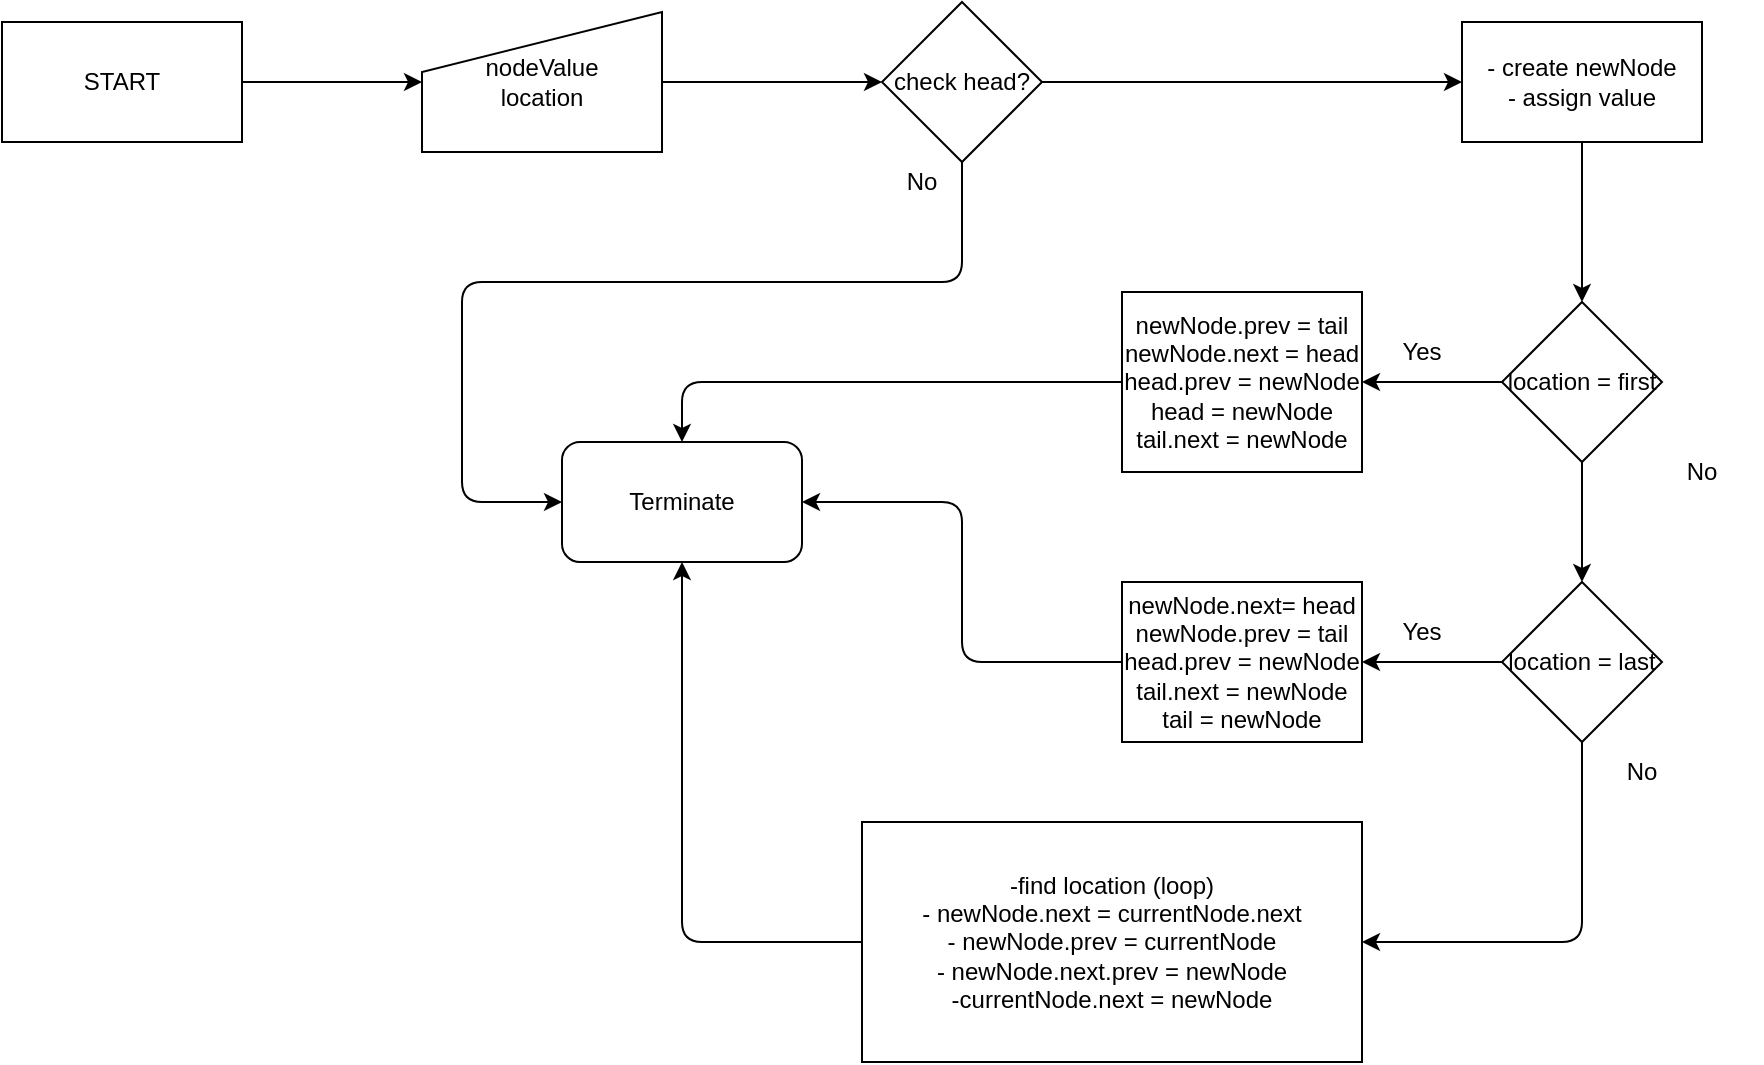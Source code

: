 <mxfile>
    <diagram id="1pSWLwf-9MoXaqPDwtBu" name="Page-1">
        <mxGraphModel dx="961" dy="347" grid="1" gridSize="10" guides="1" tooltips="1" connect="1" arrows="1" fold="1" page="1" pageScale="1" pageWidth="850" pageHeight="1100" math="0" shadow="0">
            <root>
                <mxCell id="0"/>
                <mxCell id="1" parent="0"/>
                <mxCell id="6" value="" style="edgeStyle=none;html=1;" edge="1" parent="1" source="2" target="3">
                    <mxGeometry relative="1" as="geometry"/>
                </mxCell>
                <mxCell id="2" value="START" style="rounded=0;whiteSpace=wrap;html=1;" vertex="1" parent="1">
                    <mxGeometry x="80" y="100" width="120" height="60" as="geometry"/>
                </mxCell>
                <mxCell id="7" value="" style="edgeStyle=none;html=1;" edge="1" parent="1" source="3" target="4">
                    <mxGeometry relative="1" as="geometry"/>
                </mxCell>
                <mxCell id="3" value="nodeValue&lt;br&gt;location" style="shape=manualInput;whiteSpace=wrap;html=1;" vertex="1" parent="1">
                    <mxGeometry x="290" y="95" width="120" height="70" as="geometry"/>
                </mxCell>
                <mxCell id="11" value="" style="edgeStyle=none;html=1;" edge="1" parent="1" source="4" target="10">
                    <mxGeometry relative="1" as="geometry"/>
                </mxCell>
                <mxCell id="4" value="check head?" style="rhombus;whiteSpace=wrap;html=1;" vertex="1" parent="1">
                    <mxGeometry x="520" y="90" width="80" height="80" as="geometry"/>
                </mxCell>
                <mxCell id="5" value="Terminate&lt;br&gt;" style="rounded=1;whiteSpace=wrap;html=1;" vertex="1" parent="1">
                    <mxGeometry x="360" y="310" width="120" height="60" as="geometry"/>
                </mxCell>
                <mxCell id="8" value="" style="endArrow=classic;html=1;entryX=0;entryY=0.5;entryDx=0;entryDy=0;exitX=0.5;exitY=1;exitDx=0;exitDy=0;" edge="1" parent="1" source="4" target="5">
                    <mxGeometry width="50" height="50" relative="1" as="geometry">
                        <mxPoint x="400" y="360" as="sourcePoint"/>
                        <mxPoint x="450" y="310" as="targetPoint"/>
                        <Array as="points">
                            <mxPoint x="560" y="230"/>
                            <mxPoint x="310" y="230"/>
                            <mxPoint x="310" y="340"/>
                        </Array>
                    </mxGeometry>
                </mxCell>
                <mxCell id="9" value="No" style="text;html=1;strokeColor=none;fillColor=none;align=center;verticalAlign=middle;whiteSpace=wrap;rounded=0;" vertex="1" parent="1">
                    <mxGeometry x="510" y="165" width="60" height="30" as="geometry"/>
                </mxCell>
                <mxCell id="13" value="" style="edgeStyle=none;html=1;" edge="1" parent="1" source="10" target="12">
                    <mxGeometry relative="1" as="geometry"/>
                </mxCell>
                <mxCell id="10" value="- create newNode&lt;br&gt;- assign value" style="whiteSpace=wrap;html=1;" vertex="1" parent="1">
                    <mxGeometry x="810" y="100" width="120" height="60" as="geometry"/>
                </mxCell>
                <mxCell id="15" value="" style="edgeStyle=none;html=1;" edge="1" parent="1" source="12" target="14">
                    <mxGeometry relative="1" as="geometry"/>
                </mxCell>
                <mxCell id="23" value="" style="edgeStyle=none;html=1;" edge="1" parent="1" source="12" target="17">
                    <mxGeometry relative="1" as="geometry"/>
                </mxCell>
                <mxCell id="12" value="location = first" style="rhombus;whiteSpace=wrap;html=1;" vertex="1" parent="1">
                    <mxGeometry x="830" y="240" width="80" height="80" as="geometry"/>
                </mxCell>
                <mxCell id="14" value="newNode.prev = tail&lt;br&gt;newNode.next = head&lt;br&gt;head.prev = newNode&lt;br&gt;head = newNode&lt;br&gt;tail.next = newNode" style="whiteSpace=wrap;html=1;" vertex="1" parent="1">
                    <mxGeometry x="640" y="235" width="120" height="90" as="geometry"/>
                </mxCell>
                <mxCell id="16" value="" style="endArrow=classic;html=1;entryX=0.5;entryY=0;entryDx=0;entryDy=0;exitX=0;exitY=0.5;exitDx=0;exitDy=0;" edge="1" parent="1" source="14" target="5">
                    <mxGeometry width="50" height="50" relative="1" as="geometry">
                        <mxPoint x="650" y="260" as="sourcePoint"/>
                        <mxPoint x="700" y="210" as="targetPoint"/>
                        <Array as="points">
                            <mxPoint x="530" y="280"/>
                            <mxPoint x="420" y="280"/>
                        </Array>
                    </mxGeometry>
                </mxCell>
                <mxCell id="19" value="" style="edgeStyle=none;html=1;" edge="1" parent="1" source="17" target="18">
                    <mxGeometry relative="1" as="geometry"/>
                </mxCell>
                <mxCell id="26" value="" style="edgeStyle=none;html=1;exitX=0.5;exitY=1;exitDx=0;exitDy=0;" edge="1" parent="1" source="17" target="25">
                    <mxGeometry relative="1" as="geometry">
                        <Array as="points">
                            <mxPoint x="870" y="560"/>
                        </Array>
                    </mxGeometry>
                </mxCell>
                <mxCell id="17" value="location = last" style="rhombus;whiteSpace=wrap;html=1;" vertex="1" parent="1">
                    <mxGeometry x="830" y="380" width="80" height="80" as="geometry"/>
                </mxCell>
                <mxCell id="18" value="newNode.next= head&lt;br&gt;newNode.prev = tail&lt;br&gt;head.prev = newNode&lt;br&gt;tail.next = newNode&lt;br&gt;tail = newNode" style="whiteSpace=wrap;html=1;" vertex="1" parent="1">
                    <mxGeometry x="640" y="380" width="120" height="80" as="geometry"/>
                </mxCell>
                <mxCell id="20" value="" style="endArrow=classic;html=1;entryX=1;entryY=0.5;entryDx=0;entryDy=0;exitX=0;exitY=0.5;exitDx=0;exitDy=0;" edge="1" parent="1" source="18" target="5">
                    <mxGeometry width="50" height="50" relative="1" as="geometry">
                        <mxPoint x="650" y="390" as="sourcePoint"/>
                        <mxPoint x="700" y="340" as="targetPoint"/>
                        <Array as="points">
                            <mxPoint x="560" y="420"/>
                            <mxPoint x="560" y="340"/>
                        </Array>
                    </mxGeometry>
                </mxCell>
                <mxCell id="21" value="Yes" style="text;html=1;strokeColor=none;fillColor=none;align=center;verticalAlign=middle;whiteSpace=wrap;rounded=0;" vertex="1" parent="1">
                    <mxGeometry x="760" y="250" width="60" height="30" as="geometry"/>
                </mxCell>
                <mxCell id="22" value="No" style="text;html=1;strokeColor=none;fillColor=none;align=center;verticalAlign=middle;whiteSpace=wrap;rounded=0;" vertex="1" parent="1">
                    <mxGeometry x="900" y="310" width="60" height="30" as="geometry"/>
                </mxCell>
                <mxCell id="24" value="Yes" style="text;html=1;strokeColor=none;fillColor=none;align=center;verticalAlign=middle;whiteSpace=wrap;rounded=0;" vertex="1" parent="1">
                    <mxGeometry x="760" y="390" width="60" height="30" as="geometry"/>
                </mxCell>
                <mxCell id="25" value="-find location (loop)&lt;br&gt;- newNode.next = currentNode.next&lt;br&gt;- newNode.prev = currentNode&lt;br&gt;- newNode.next.prev = newNode&lt;br&gt;-currentNode.next = newNode" style="whiteSpace=wrap;html=1;" vertex="1" parent="1">
                    <mxGeometry x="510" y="500" width="250" height="120" as="geometry"/>
                </mxCell>
                <mxCell id="27" value="No" style="text;html=1;strokeColor=none;fillColor=none;align=center;verticalAlign=middle;whiteSpace=wrap;rounded=0;" vertex="1" parent="1">
                    <mxGeometry x="870" y="460" width="60" height="30" as="geometry"/>
                </mxCell>
                <mxCell id="30" value="" style="endArrow=classic;html=1;entryX=0.5;entryY=1;entryDx=0;entryDy=0;exitX=0;exitY=0.5;exitDx=0;exitDy=0;" edge="1" parent="1" source="25" target="5">
                    <mxGeometry width="50" height="50" relative="1" as="geometry">
                        <mxPoint x="650" y="530" as="sourcePoint"/>
                        <mxPoint x="700" y="480" as="targetPoint"/>
                        <Array as="points">
                            <mxPoint x="420" y="560"/>
                        </Array>
                    </mxGeometry>
                </mxCell>
            </root>
        </mxGraphModel>
    </diagram>
</mxfile>